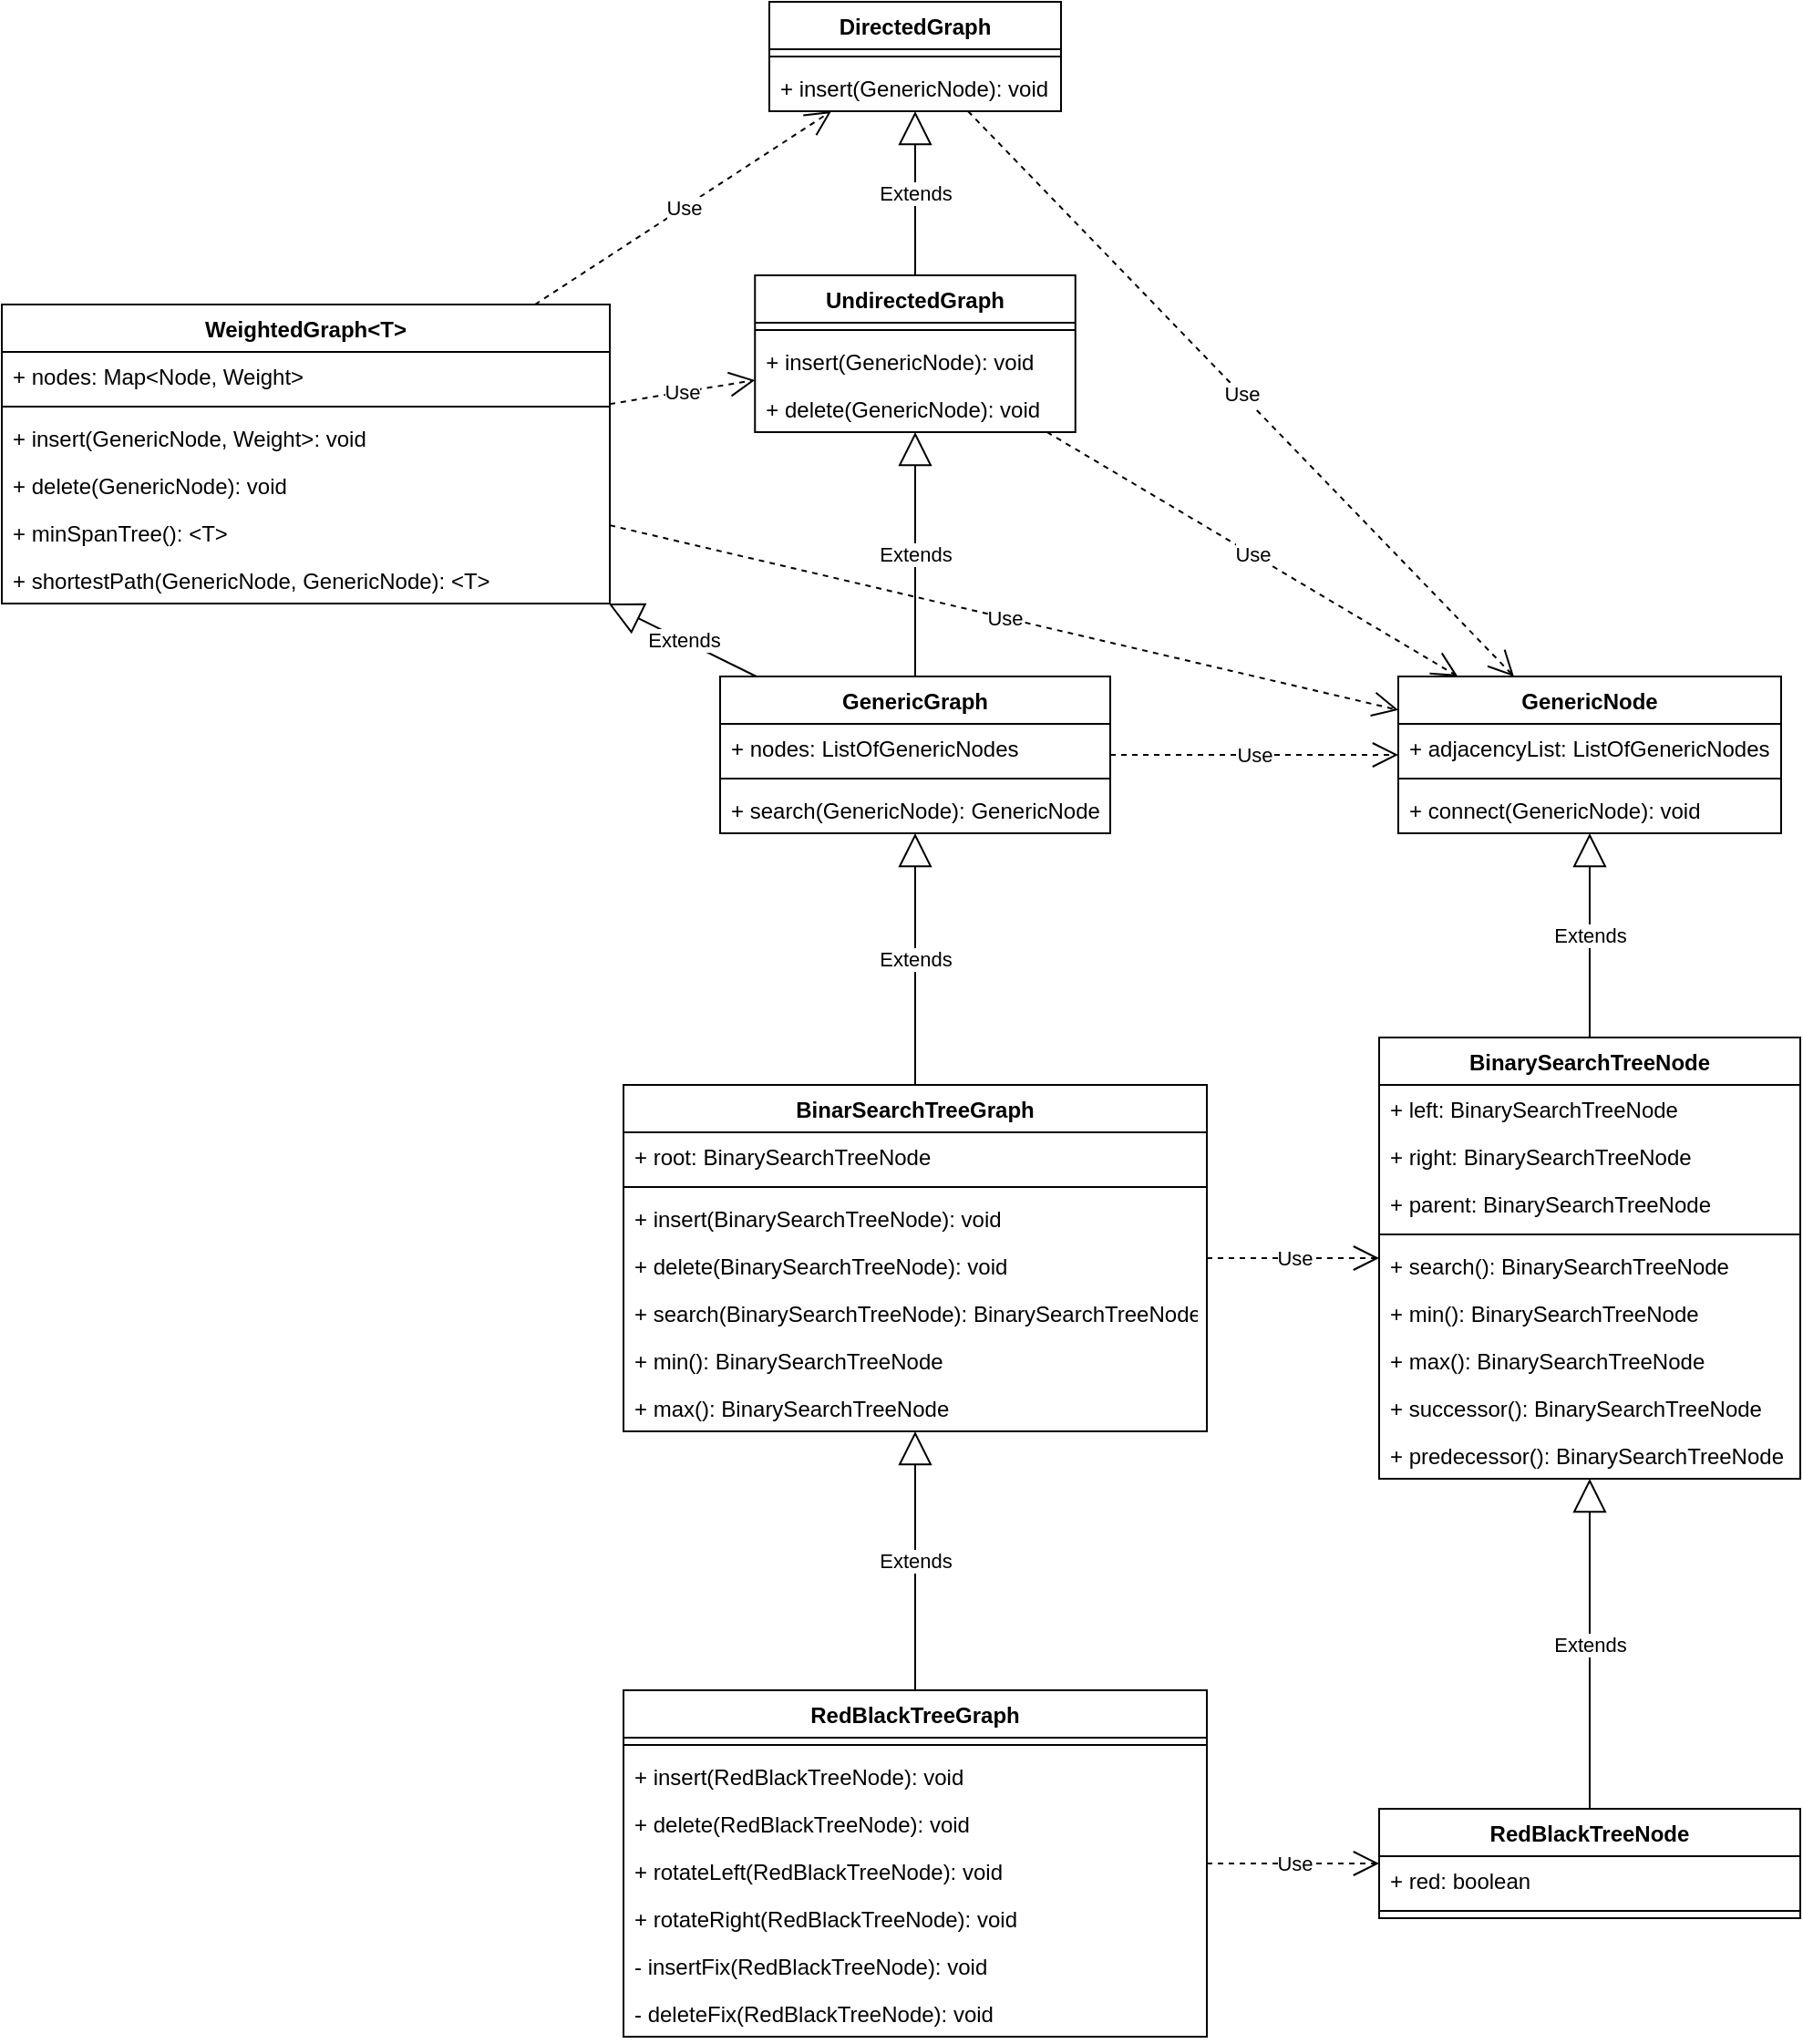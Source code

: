 <mxfile version="20.2.2" type="github">
  <diagram id="C5RBs43oDa-KdzZeNtuy" name="Page-1">
    <mxGraphModel dx="1972" dy="1939" grid="1" gridSize="10" guides="1" tooltips="1" connect="1" arrows="1" fold="1" page="1" pageScale="1" pageWidth="827" pageHeight="1169" math="0" shadow="0">
      <root>
        <mxCell id="WIyWlLk6GJQsqaUBKTNV-0" />
        <mxCell id="WIyWlLk6GJQsqaUBKTNV-1" parent="WIyWlLk6GJQsqaUBKTNV-0" />
        <mxCell id="eS6HoDvDFkSvX2eC2Q-J-0" value="GenericGraph" style="swimlane;fontStyle=1;align=center;verticalAlign=top;childLayout=stackLayout;horizontal=1;startSize=26;horizontalStack=0;resizeParent=1;resizeParentMax=0;resizeLast=0;collapsible=1;marginBottom=0;" parent="WIyWlLk6GJQsqaUBKTNV-1" vertex="1">
          <mxGeometry x="144" y="40" width="214" height="86" as="geometry" />
        </mxCell>
        <mxCell id="eS6HoDvDFkSvX2eC2Q-J-1" value="+ nodes: ListOfGenericNodes" style="text;strokeColor=none;fillColor=none;align=left;verticalAlign=top;spacingLeft=4;spacingRight=4;overflow=hidden;rotatable=0;points=[[0,0.5],[1,0.5]];portConstraint=eastwest;" parent="eS6HoDvDFkSvX2eC2Q-J-0" vertex="1">
          <mxGeometry y="26" width="214" height="26" as="geometry" />
        </mxCell>
        <mxCell id="eS6HoDvDFkSvX2eC2Q-J-2" value="" style="line;strokeWidth=1;fillColor=none;align=left;verticalAlign=middle;spacingTop=-1;spacingLeft=3;spacingRight=3;rotatable=0;labelPosition=right;points=[];portConstraint=eastwest;" parent="eS6HoDvDFkSvX2eC2Q-J-0" vertex="1">
          <mxGeometry y="52" width="214" height="8" as="geometry" />
        </mxCell>
        <mxCell id="eS6HoDvDFkSvX2eC2Q-J-39" value="+ search(GenericNode): GenericNode" style="text;strokeColor=none;fillColor=none;align=left;verticalAlign=top;spacingLeft=4;spacingRight=4;overflow=hidden;rotatable=0;points=[[0,0.5],[1,0.5]];portConstraint=eastwest;" parent="eS6HoDvDFkSvX2eC2Q-J-0" vertex="1">
          <mxGeometry y="60" width="214" height="26" as="geometry" />
        </mxCell>
        <mxCell id="eS6HoDvDFkSvX2eC2Q-J-8" value="GenericNode" style="swimlane;fontStyle=1;align=center;verticalAlign=top;childLayout=stackLayout;horizontal=1;startSize=26;horizontalStack=0;resizeParent=1;resizeParentMax=0;resizeLast=0;collapsible=1;marginBottom=0;" parent="WIyWlLk6GJQsqaUBKTNV-1" vertex="1">
          <mxGeometry x="516" y="40" width="210" height="86" as="geometry" />
        </mxCell>
        <mxCell id="eS6HoDvDFkSvX2eC2Q-J-9" value="+ adjacencyList: ListOfGenericNodes" style="text;strokeColor=none;fillColor=none;align=left;verticalAlign=top;spacingLeft=4;spacingRight=4;overflow=hidden;rotatable=0;points=[[0,0.5],[1,0.5]];portConstraint=eastwest;" parent="eS6HoDvDFkSvX2eC2Q-J-8" vertex="1">
          <mxGeometry y="26" width="210" height="26" as="geometry" />
        </mxCell>
        <mxCell id="eS6HoDvDFkSvX2eC2Q-J-10" value="" style="line;strokeWidth=1;fillColor=none;align=left;verticalAlign=middle;spacingTop=-1;spacingLeft=3;spacingRight=3;rotatable=0;labelPosition=right;points=[];portConstraint=eastwest;" parent="eS6HoDvDFkSvX2eC2Q-J-8" vertex="1">
          <mxGeometry y="52" width="210" height="8" as="geometry" />
        </mxCell>
        <mxCell id="eS6HoDvDFkSvX2eC2Q-J-11" value="+ connect(GenericNode): void" style="text;strokeColor=none;fillColor=none;align=left;verticalAlign=top;spacingLeft=4;spacingRight=4;overflow=hidden;rotatable=0;points=[[0,0.5],[1,0.5]];portConstraint=eastwest;" parent="eS6HoDvDFkSvX2eC2Q-J-8" vertex="1">
          <mxGeometry y="60" width="210" height="26" as="geometry" />
        </mxCell>
        <mxCell id="eS6HoDvDFkSvX2eC2Q-J-12" value="BinarySearchTreeNode" style="swimlane;fontStyle=1;align=center;verticalAlign=top;childLayout=stackLayout;horizontal=1;startSize=26;horizontalStack=0;resizeParent=1;resizeParentMax=0;resizeLast=0;collapsible=1;marginBottom=0;" parent="WIyWlLk6GJQsqaUBKTNV-1" vertex="1">
          <mxGeometry x="505.5" y="238" width="231" height="242" as="geometry" />
        </mxCell>
        <mxCell id="eS6HoDvDFkSvX2eC2Q-J-13" value="+ left: BinarySearchTreeNode" style="text;strokeColor=none;fillColor=none;align=left;verticalAlign=top;spacingLeft=4;spacingRight=4;overflow=hidden;rotatable=0;points=[[0,0.5],[1,0.5]];portConstraint=eastwest;" parent="eS6HoDvDFkSvX2eC2Q-J-12" vertex="1">
          <mxGeometry y="26" width="231" height="26" as="geometry" />
        </mxCell>
        <mxCell id="eS6HoDvDFkSvX2eC2Q-J-16" value="+ right: BinarySearchTreeNode" style="text;strokeColor=none;fillColor=none;align=left;verticalAlign=top;spacingLeft=4;spacingRight=4;overflow=hidden;rotatable=0;points=[[0,0.5],[1,0.5]];portConstraint=eastwest;" parent="eS6HoDvDFkSvX2eC2Q-J-12" vertex="1">
          <mxGeometry y="52" width="231" height="26" as="geometry" />
        </mxCell>
        <mxCell id="eS6HoDvDFkSvX2eC2Q-J-17" value="+ parent: BinarySearchTreeNode" style="text;strokeColor=none;fillColor=none;align=left;verticalAlign=top;spacingLeft=4;spacingRight=4;overflow=hidden;rotatable=0;points=[[0,0.5],[1,0.5]];portConstraint=eastwest;" parent="eS6HoDvDFkSvX2eC2Q-J-12" vertex="1">
          <mxGeometry y="78" width="231" height="26" as="geometry" />
        </mxCell>
        <mxCell id="eS6HoDvDFkSvX2eC2Q-J-14" value="" style="line;strokeWidth=1;fillColor=none;align=left;verticalAlign=middle;spacingTop=-1;spacingLeft=3;spacingRight=3;rotatable=0;labelPosition=right;points=[];portConstraint=eastwest;" parent="eS6HoDvDFkSvX2eC2Q-J-12" vertex="1">
          <mxGeometry y="104" width="231" height="8" as="geometry" />
        </mxCell>
        <mxCell id="eS6HoDvDFkSvX2eC2Q-J-28" value="+ search(): BinarySearchTreeNode" style="text;strokeColor=none;fillColor=none;align=left;verticalAlign=top;spacingLeft=4;spacingRight=4;overflow=hidden;rotatable=0;points=[[0,0.5],[1,0.5]];portConstraint=eastwest;" parent="eS6HoDvDFkSvX2eC2Q-J-12" vertex="1">
          <mxGeometry y="112" width="231" height="26" as="geometry" />
        </mxCell>
        <mxCell id="eS6HoDvDFkSvX2eC2Q-J-31" value="+ min(): BinarySearchTreeNode" style="text;strokeColor=none;fillColor=none;align=left;verticalAlign=top;spacingLeft=4;spacingRight=4;overflow=hidden;rotatable=0;points=[[0,0.5],[1,0.5]];portConstraint=eastwest;" parent="eS6HoDvDFkSvX2eC2Q-J-12" vertex="1">
          <mxGeometry y="138" width="231" height="26" as="geometry" />
        </mxCell>
        <mxCell id="eS6HoDvDFkSvX2eC2Q-J-30" value="+ max(): BinarySearchTreeNode" style="text;strokeColor=none;fillColor=none;align=left;verticalAlign=top;spacingLeft=4;spacingRight=4;overflow=hidden;rotatable=0;points=[[0,0.5],[1,0.5]];portConstraint=eastwest;" parent="eS6HoDvDFkSvX2eC2Q-J-12" vertex="1">
          <mxGeometry y="164" width="231" height="26" as="geometry" />
        </mxCell>
        <mxCell id="eS6HoDvDFkSvX2eC2Q-J-33" value="+ successor(): BinarySearchTreeNode" style="text;strokeColor=none;fillColor=none;align=left;verticalAlign=top;spacingLeft=4;spacingRight=4;overflow=hidden;rotatable=0;points=[[0,0.5],[1,0.5]];portConstraint=eastwest;" parent="eS6HoDvDFkSvX2eC2Q-J-12" vertex="1">
          <mxGeometry y="190" width="231" height="26" as="geometry" />
        </mxCell>
        <mxCell id="eS6HoDvDFkSvX2eC2Q-J-32" value="+ predecessor(): BinarySearchTreeNode" style="text;strokeColor=none;fillColor=none;align=left;verticalAlign=top;spacingLeft=4;spacingRight=4;overflow=hidden;rotatable=0;points=[[0,0.5],[1,0.5]];portConstraint=eastwest;" parent="eS6HoDvDFkSvX2eC2Q-J-12" vertex="1">
          <mxGeometry y="216" width="231" height="26" as="geometry" />
        </mxCell>
        <mxCell id="eS6HoDvDFkSvX2eC2Q-J-18" value="BinarSearchTreeGraph" style="swimlane;fontStyle=1;align=center;verticalAlign=top;childLayout=stackLayout;horizontal=1;startSize=26;horizontalStack=0;resizeParent=1;resizeParentMax=0;resizeLast=0;collapsible=1;marginBottom=0;" parent="WIyWlLk6GJQsqaUBKTNV-1" vertex="1">
          <mxGeometry x="91" y="264" width="320" height="190" as="geometry" />
        </mxCell>
        <mxCell id="eS6HoDvDFkSvX2eC2Q-J-19" value="+ root: BinarySearchTreeNode" style="text;strokeColor=none;fillColor=none;align=left;verticalAlign=top;spacingLeft=4;spacingRight=4;overflow=hidden;rotatable=0;points=[[0,0.5],[1,0.5]];portConstraint=eastwest;" parent="eS6HoDvDFkSvX2eC2Q-J-18" vertex="1">
          <mxGeometry y="26" width="320" height="26" as="geometry" />
        </mxCell>
        <mxCell id="eS6HoDvDFkSvX2eC2Q-J-20" value="" style="line;strokeWidth=1;fillColor=none;align=left;verticalAlign=middle;spacingTop=-1;spacingLeft=3;spacingRight=3;rotatable=0;labelPosition=right;points=[];portConstraint=eastwest;" parent="eS6HoDvDFkSvX2eC2Q-J-18" vertex="1">
          <mxGeometry y="52" width="320" height="8" as="geometry" />
        </mxCell>
        <mxCell id="eS6HoDvDFkSvX2eC2Q-J-22" value="+ insert(BinarySearchTreeNode): void" style="text;strokeColor=none;fillColor=none;align=left;verticalAlign=top;spacingLeft=4;spacingRight=4;overflow=hidden;rotatable=0;points=[[0,0.5],[1,0.5]];portConstraint=eastwest;" parent="eS6HoDvDFkSvX2eC2Q-J-18" vertex="1">
          <mxGeometry y="60" width="320" height="26" as="geometry" />
        </mxCell>
        <mxCell id="eS6HoDvDFkSvX2eC2Q-J-23" value="+ delete(BinarySearchTreeNode): void" style="text;strokeColor=none;fillColor=none;align=left;verticalAlign=top;spacingLeft=4;spacingRight=4;overflow=hidden;rotatable=0;points=[[0,0.5],[1,0.5]];portConstraint=eastwest;" parent="eS6HoDvDFkSvX2eC2Q-J-18" vertex="1">
          <mxGeometry y="86" width="320" height="26" as="geometry" />
        </mxCell>
        <mxCell id="eS6HoDvDFkSvX2eC2Q-J-26" value="+ search(BinarySearchTreeNode): BinarySearchTreeNode" style="text;strokeColor=none;fillColor=none;align=left;verticalAlign=top;spacingLeft=4;spacingRight=4;overflow=hidden;rotatable=0;points=[[0,0.5],[1,0.5]];portConstraint=eastwest;" parent="eS6HoDvDFkSvX2eC2Q-J-18" vertex="1">
          <mxGeometry y="112" width="320" height="26" as="geometry" />
        </mxCell>
        <mxCell id="eS6HoDvDFkSvX2eC2Q-J-27" value="+ min(): BinarySearchTreeNode" style="text;strokeColor=none;fillColor=none;align=left;verticalAlign=top;spacingLeft=4;spacingRight=4;overflow=hidden;rotatable=0;points=[[0,0.5],[1,0.5]];portConstraint=eastwest;" parent="eS6HoDvDFkSvX2eC2Q-J-18" vertex="1">
          <mxGeometry y="138" width="320" height="26" as="geometry" />
        </mxCell>
        <mxCell id="eS6HoDvDFkSvX2eC2Q-J-25" value="+ max(): BinarySearchTreeNode" style="text;strokeColor=none;fillColor=none;align=left;verticalAlign=top;spacingLeft=4;spacingRight=4;overflow=hidden;rotatable=0;points=[[0,0.5],[1,0.5]];portConstraint=eastwest;" parent="eS6HoDvDFkSvX2eC2Q-J-18" vertex="1">
          <mxGeometry y="164" width="320" height="26" as="geometry" />
        </mxCell>
        <mxCell id="eS6HoDvDFkSvX2eC2Q-J-40" value="Extends" style="endArrow=block;endSize=16;endFill=0;html=1;rounded=0;" parent="WIyWlLk6GJQsqaUBKTNV-1" source="eS6HoDvDFkSvX2eC2Q-J-12" target="eS6HoDvDFkSvX2eC2Q-J-8" edge="1">
          <mxGeometry width="160" relative="1" as="geometry">
            <mxPoint x="345.5" y="660" as="sourcePoint" />
            <mxPoint x="505.5" y="660" as="targetPoint" />
          </mxGeometry>
        </mxCell>
        <mxCell id="eS6HoDvDFkSvX2eC2Q-J-41" value="Extends" style="endArrow=block;endSize=16;endFill=0;html=1;rounded=0;" parent="WIyWlLk6GJQsqaUBKTNV-1" source="eS6HoDvDFkSvX2eC2Q-J-18" target="eS6HoDvDFkSvX2eC2Q-J-0" edge="1">
          <mxGeometry width="160" relative="1" as="geometry">
            <mxPoint x="520" y="585" as="sourcePoint" />
            <mxPoint x="680" y="585" as="targetPoint" />
          </mxGeometry>
        </mxCell>
        <mxCell id="eS6HoDvDFkSvX2eC2Q-J-42" value="Use" style="endArrow=open;endSize=12;dashed=1;html=1;rounded=0;" parent="WIyWlLk6GJQsqaUBKTNV-1" source="eS6HoDvDFkSvX2eC2Q-J-18" target="eS6HoDvDFkSvX2eC2Q-J-12" edge="1">
          <mxGeometry width="160" relative="1" as="geometry">
            <mxPoint x="251" y="540" as="sourcePoint" />
            <mxPoint x="411" y="540" as="targetPoint" />
          </mxGeometry>
        </mxCell>
        <mxCell id="eS6HoDvDFkSvX2eC2Q-J-43" value="Use" style="endArrow=open;endSize=12;dashed=1;html=1;rounded=0;" parent="WIyWlLk6GJQsqaUBKTNV-1" source="eS6HoDvDFkSvX2eC2Q-J-0" target="eS6HoDvDFkSvX2eC2Q-J-8" edge="1">
          <mxGeometry width="160" relative="1" as="geometry">
            <mxPoint x="120" y="620" as="sourcePoint" />
            <mxPoint x="280" y="620" as="targetPoint" />
          </mxGeometry>
        </mxCell>
        <mxCell id="eS6HoDvDFkSvX2eC2Q-J-52" value="RedBlackTreeNode" style="swimlane;fontStyle=1;align=center;verticalAlign=top;childLayout=stackLayout;horizontal=1;startSize=26;horizontalStack=0;resizeParent=1;resizeParentMax=0;resizeLast=0;collapsible=1;marginBottom=0;" parent="WIyWlLk6GJQsqaUBKTNV-1" vertex="1">
          <mxGeometry x="505.5" y="661" width="231" height="60" as="geometry" />
        </mxCell>
        <mxCell id="eS6HoDvDFkSvX2eC2Q-J-73" value="+ red: boolean" style="text;strokeColor=none;fillColor=none;align=left;verticalAlign=top;spacingLeft=4;spacingRight=4;overflow=hidden;rotatable=0;points=[[0,0.5],[1,0.5]];portConstraint=eastwest;" parent="eS6HoDvDFkSvX2eC2Q-J-52" vertex="1">
          <mxGeometry y="26" width="231" height="26" as="geometry" />
        </mxCell>
        <mxCell id="eS6HoDvDFkSvX2eC2Q-J-56" value="" style="line;strokeWidth=1;fillColor=none;align=left;verticalAlign=middle;spacingTop=-1;spacingLeft=3;spacingRight=3;rotatable=0;labelPosition=right;points=[];portConstraint=eastwest;" parent="eS6HoDvDFkSvX2eC2Q-J-52" vertex="1">
          <mxGeometry y="52" width="231" height="8" as="geometry" />
        </mxCell>
        <mxCell id="eS6HoDvDFkSvX2eC2Q-J-62" value="RedBlackTreeGraph" style="swimlane;fontStyle=1;align=center;verticalAlign=top;childLayout=stackLayout;horizontal=1;startSize=26;horizontalStack=0;resizeParent=1;resizeParentMax=0;resizeLast=0;collapsible=1;marginBottom=0;" parent="WIyWlLk6GJQsqaUBKTNV-1" vertex="1">
          <mxGeometry x="91" y="596" width="320" height="190" as="geometry" />
        </mxCell>
        <mxCell id="eS6HoDvDFkSvX2eC2Q-J-64" value="" style="line;strokeWidth=1;fillColor=none;align=left;verticalAlign=middle;spacingTop=-1;spacingLeft=3;spacingRight=3;rotatable=0;labelPosition=right;points=[];portConstraint=eastwest;" parent="eS6HoDvDFkSvX2eC2Q-J-62" vertex="1">
          <mxGeometry y="26" width="320" height="8" as="geometry" />
        </mxCell>
        <mxCell id="eS6HoDvDFkSvX2eC2Q-J-65" value="+ insert(RedBlackTreeNode): void" style="text;strokeColor=none;fillColor=none;align=left;verticalAlign=top;spacingLeft=4;spacingRight=4;overflow=hidden;rotatable=0;points=[[0,0.5],[1,0.5]];portConstraint=eastwest;" parent="eS6HoDvDFkSvX2eC2Q-J-62" vertex="1">
          <mxGeometry y="34" width="320" height="26" as="geometry" />
        </mxCell>
        <mxCell id="eS6HoDvDFkSvX2eC2Q-J-66" value="+ delete(RedBlackTreeNode): void" style="text;strokeColor=none;fillColor=none;align=left;verticalAlign=top;spacingLeft=4;spacingRight=4;overflow=hidden;rotatable=0;points=[[0,0.5],[1,0.5]];portConstraint=eastwest;" parent="eS6HoDvDFkSvX2eC2Q-J-62" vertex="1">
          <mxGeometry y="60" width="320" height="26" as="geometry" />
        </mxCell>
        <mxCell id="eS6HoDvDFkSvX2eC2Q-J-75" value="+ rotateLeft(RedBlackTreeNode): void" style="text;strokeColor=none;fillColor=none;align=left;verticalAlign=top;spacingLeft=4;spacingRight=4;overflow=hidden;rotatable=0;points=[[0,0.5],[1,0.5]];portConstraint=eastwest;" parent="eS6HoDvDFkSvX2eC2Q-J-62" vertex="1">
          <mxGeometry y="86" width="320" height="26" as="geometry" />
        </mxCell>
        <mxCell id="eS6HoDvDFkSvX2eC2Q-J-76" value="+ rotateRight(RedBlackTreeNode): void" style="text;strokeColor=none;fillColor=none;align=left;verticalAlign=top;spacingLeft=4;spacingRight=4;overflow=hidden;rotatable=0;points=[[0,0.5],[1,0.5]];portConstraint=eastwest;" parent="eS6HoDvDFkSvX2eC2Q-J-62" vertex="1">
          <mxGeometry y="112" width="320" height="26" as="geometry" />
        </mxCell>
        <mxCell id="eS6HoDvDFkSvX2eC2Q-J-77" value="- insertFix(RedBlackTreeNode): void" style="text;strokeColor=none;fillColor=none;align=left;verticalAlign=top;spacingLeft=4;spacingRight=4;overflow=hidden;rotatable=0;points=[[0,0.5],[1,0.5]];portConstraint=eastwest;" parent="eS6HoDvDFkSvX2eC2Q-J-62" vertex="1">
          <mxGeometry y="138" width="320" height="26" as="geometry" />
        </mxCell>
        <mxCell id="eS6HoDvDFkSvX2eC2Q-J-78" value="- deleteFix(RedBlackTreeNode): void" style="text;strokeColor=none;fillColor=none;align=left;verticalAlign=top;spacingLeft=4;spacingRight=4;overflow=hidden;rotatable=0;points=[[0,0.5],[1,0.5]];portConstraint=eastwest;" parent="eS6HoDvDFkSvX2eC2Q-J-62" vertex="1">
          <mxGeometry y="164" width="320" height="26" as="geometry" />
        </mxCell>
        <mxCell id="eS6HoDvDFkSvX2eC2Q-J-70" value="Use" style="endArrow=open;endSize=12;dashed=1;html=1;rounded=0;" parent="WIyWlLk6GJQsqaUBKTNV-1" source="eS6HoDvDFkSvX2eC2Q-J-62" target="eS6HoDvDFkSvX2eC2Q-J-52" edge="1">
          <mxGeometry width="160" relative="1" as="geometry">
            <mxPoint x="251" y="872" as="sourcePoint" />
            <mxPoint x="411" y="872" as="targetPoint" />
          </mxGeometry>
        </mxCell>
        <mxCell id="eS6HoDvDFkSvX2eC2Q-J-71" value="Extends" style="endArrow=block;endSize=16;endFill=0;html=1;rounded=0;" parent="WIyWlLk6GJQsqaUBKTNV-1" source="eS6HoDvDFkSvX2eC2Q-J-52" target="eS6HoDvDFkSvX2eC2Q-J-12" edge="1">
          <mxGeometry width="160" relative="1" as="geometry">
            <mxPoint x="330" y="480" as="sourcePoint" />
            <mxPoint x="490" y="480" as="targetPoint" />
          </mxGeometry>
        </mxCell>
        <mxCell id="eS6HoDvDFkSvX2eC2Q-J-72" value="Extends" style="endArrow=block;endSize=16;endFill=0;html=1;rounded=0;" parent="WIyWlLk6GJQsqaUBKTNV-1" source="eS6HoDvDFkSvX2eC2Q-J-62" target="eS6HoDvDFkSvX2eC2Q-J-18" edge="1">
          <mxGeometry width="160" relative="1" as="geometry">
            <mxPoint x="330" y="480" as="sourcePoint" />
            <mxPoint x="490" y="480" as="targetPoint" />
          </mxGeometry>
        </mxCell>
        <mxCell id="yFcrIbK3tD3mlh5QORiN-0" value="WeightedGraph&lt;T&gt;" style="swimlane;fontStyle=1;align=center;verticalAlign=top;childLayout=stackLayout;horizontal=1;startSize=26;horizontalStack=0;resizeParent=1;resizeParentMax=0;resizeLast=0;collapsible=1;marginBottom=0;" parent="WIyWlLk6GJQsqaUBKTNV-1" vertex="1">
          <mxGeometry x="-250" y="-164" width="333.5" height="164" as="geometry" />
        </mxCell>
        <mxCell id="yFcrIbK3tD3mlh5QORiN-1" value="+ nodes: Map&lt;Node, Weight&gt;" style="text;strokeColor=none;fillColor=none;align=left;verticalAlign=top;spacingLeft=4;spacingRight=4;overflow=hidden;rotatable=0;points=[[0,0.5],[1,0.5]];portConstraint=eastwest;" parent="yFcrIbK3tD3mlh5QORiN-0" vertex="1">
          <mxGeometry y="26" width="333.5" height="26" as="geometry" />
        </mxCell>
        <mxCell id="yFcrIbK3tD3mlh5QORiN-2" value="" style="line;strokeWidth=1;fillColor=none;align=left;verticalAlign=middle;spacingTop=-1;spacingLeft=3;spacingRight=3;rotatable=0;labelPosition=right;points=[];portConstraint=eastwest;" parent="yFcrIbK3tD3mlh5QORiN-0" vertex="1">
          <mxGeometry y="52" width="333.5" height="8" as="geometry" />
        </mxCell>
        <mxCell id="yFcrIbK3tD3mlh5QORiN-3" value="+ insert(GenericNode, Weight&gt;: void" style="text;strokeColor=none;fillColor=none;align=left;verticalAlign=top;spacingLeft=4;spacingRight=4;overflow=hidden;rotatable=0;points=[[0,0.5],[1,0.5]];portConstraint=eastwest;" parent="yFcrIbK3tD3mlh5QORiN-0" vertex="1">
          <mxGeometry y="60" width="333.5" height="26" as="geometry" />
        </mxCell>
        <mxCell id="yFcrIbK3tD3mlh5QORiN-4" value="+ delete(GenericNode): void" style="text;strokeColor=none;fillColor=none;align=left;verticalAlign=top;spacingLeft=4;spacingRight=4;overflow=hidden;rotatable=0;points=[[0,0.5],[1,0.5]];portConstraint=eastwest;" parent="yFcrIbK3tD3mlh5QORiN-0" vertex="1">
          <mxGeometry y="86" width="333.5" height="26" as="geometry" />
        </mxCell>
        <mxCell id="yFcrIbK3tD3mlh5QORiN-5" value="+ minSpanTree(): &lt;T&gt;" style="text;strokeColor=none;fillColor=none;align=left;verticalAlign=top;spacingLeft=4;spacingRight=4;overflow=hidden;rotatable=0;points=[[0,0.5],[1,0.5]];portConstraint=eastwest;" parent="yFcrIbK3tD3mlh5QORiN-0" vertex="1">
          <mxGeometry y="112" width="333.5" height="26" as="geometry" />
        </mxCell>
        <mxCell id="qK0qUKL3-IAERw0iEWZI-0" value="+ shortestPath(GenericNode, GenericNode): &lt;T&gt;" style="text;strokeColor=none;fillColor=none;align=left;verticalAlign=top;spacingLeft=4;spacingRight=4;overflow=hidden;rotatable=0;points=[[0,0.5],[1,0.5]];portConstraint=eastwest;" vertex="1" parent="yFcrIbK3tD3mlh5QORiN-0">
          <mxGeometry y="138" width="333.5" height="26" as="geometry" />
        </mxCell>
        <mxCell id="qK0qUKL3-IAERw0iEWZI-1" value="UndirectedGraph" style="swimlane;fontStyle=1;align=center;verticalAlign=top;childLayout=stackLayout;horizontal=1;startSize=26;horizontalStack=0;resizeParent=1;resizeParentMax=0;resizeLast=0;collapsible=1;marginBottom=0;" vertex="1" parent="WIyWlLk6GJQsqaUBKTNV-1">
          <mxGeometry x="163.13" y="-180" width="175.75" height="86" as="geometry" />
        </mxCell>
        <mxCell id="qK0qUKL3-IAERw0iEWZI-3" value="" style="line;strokeWidth=1;fillColor=none;align=left;verticalAlign=middle;spacingTop=-1;spacingLeft=3;spacingRight=3;rotatable=0;labelPosition=right;points=[];portConstraint=eastwest;" vertex="1" parent="qK0qUKL3-IAERw0iEWZI-1">
          <mxGeometry y="26" width="175.75" height="8" as="geometry" />
        </mxCell>
        <mxCell id="qK0qUKL3-IAERw0iEWZI-4" value="+ insert(GenericNode): void" style="text;strokeColor=none;fillColor=none;align=left;verticalAlign=top;spacingLeft=4;spacingRight=4;overflow=hidden;rotatable=0;points=[[0,0.5],[1,0.5]];portConstraint=eastwest;" vertex="1" parent="qK0qUKL3-IAERw0iEWZI-1">
          <mxGeometry y="34" width="175.75" height="26" as="geometry" />
        </mxCell>
        <mxCell id="qK0qUKL3-IAERw0iEWZI-5" value="+ delete(GenericNode): void" style="text;strokeColor=none;fillColor=none;align=left;verticalAlign=top;spacingLeft=4;spacingRight=4;overflow=hidden;rotatable=0;points=[[0,0.5],[1,0.5]];portConstraint=eastwest;" vertex="1" parent="qK0qUKL3-IAERw0iEWZI-1">
          <mxGeometry y="60" width="175.75" height="26" as="geometry" />
        </mxCell>
        <mxCell id="qK0qUKL3-IAERw0iEWZI-6" value="DirectedGraph" style="swimlane;fontStyle=1;align=center;verticalAlign=top;childLayout=stackLayout;horizontal=1;startSize=26;horizontalStack=0;resizeParent=1;resizeParentMax=0;resizeLast=0;collapsible=1;marginBottom=0;" vertex="1" parent="WIyWlLk6GJQsqaUBKTNV-1">
          <mxGeometry x="171" y="-330" width="160" height="60" as="geometry" />
        </mxCell>
        <mxCell id="qK0qUKL3-IAERw0iEWZI-8" value="" style="line;strokeWidth=1;fillColor=none;align=left;verticalAlign=middle;spacingTop=-1;spacingLeft=3;spacingRight=3;rotatable=0;labelPosition=right;points=[];portConstraint=eastwest;" vertex="1" parent="qK0qUKL3-IAERw0iEWZI-6">
          <mxGeometry y="26" width="160" height="8" as="geometry" />
        </mxCell>
        <mxCell id="qK0qUKL3-IAERw0iEWZI-9" value="+ insert(GenericNode): void" style="text;strokeColor=none;fillColor=none;align=left;verticalAlign=top;spacingLeft=4;spacingRight=4;overflow=hidden;rotatable=0;points=[[0,0.5],[1,0.5]];portConstraint=eastwest;" vertex="1" parent="qK0qUKL3-IAERw0iEWZI-6">
          <mxGeometry y="34" width="160" height="26" as="geometry" />
        </mxCell>
        <mxCell id="qK0qUKL3-IAERw0iEWZI-10" value="Extends" style="endArrow=block;endSize=16;endFill=0;html=1;rounded=0;" edge="1" parent="WIyWlLk6GJQsqaUBKTNV-1" source="qK0qUKL3-IAERw0iEWZI-1" target="qK0qUKL3-IAERw0iEWZI-6">
          <mxGeometry width="160" relative="1" as="geometry">
            <mxPoint x="330" y="-40" as="sourcePoint" />
            <mxPoint x="490" y="-40" as="targetPoint" />
          </mxGeometry>
        </mxCell>
        <mxCell id="qK0qUKL3-IAERw0iEWZI-11" value="Extends" style="endArrow=block;endSize=16;endFill=0;html=1;rounded=0;" edge="1" parent="WIyWlLk6GJQsqaUBKTNV-1" source="eS6HoDvDFkSvX2eC2Q-J-0" target="qK0qUKL3-IAERw0iEWZI-1">
          <mxGeometry width="160" relative="1" as="geometry">
            <mxPoint x="330" y="-40" as="sourcePoint" />
            <mxPoint x="490" y="-40" as="targetPoint" />
          </mxGeometry>
        </mxCell>
        <mxCell id="qK0qUKL3-IAERw0iEWZI-12" value="Extends" style="endArrow=block;endSize=16;endFill=0;html=1;rounded=0;" edge="1" parent="WIyWlLk6GJQsqaUBKTNV-1" source="eS6HoDvDFkSvX2eC2Q-J-0" target="yFcrIbK3tD3mlh5QORiN-0">
          <mxGeometry width="160" relative="1" as="geometry">
            <mxPoint x="330" y="-40" as="sourcePoint" />
            <mxPoint x="490" y="-40" as="targetPoint" />
          </mxGeometry>
        </mxCell>
        <mxCell id="qK0qUKL3-IAERw0iEWZI-13" value="Use" style="endArrow=open;endSize=12;dashed=1;html=1;rounded=0;" edge="1" parent="WIyWlLk6GJQsqaUBKTNV-1" source="yFcrIbK3tD3mlh5QORiN-0" target="qK0qUKL3-IAERw0iEWZI-6">
          <mxGeometry width="160" relative="1" as="geometry">
            <mxPoint x="330" y="-40" as="sourcePoint" />
            <mxPoint x="490" y="-40" as="targetPoint" />
          </mxGeometry>
        </mxCell>
        <mxCell id="qK0qUKL3-IAERw0iEWZI-14" value="Use" style="endArrow=open;endSize=12;dashed=1;html=1;rounded=0;" edge="1" parent="WIyWlLk6GJQsqaUBKTNV-1" source="yFcrIbK3tD3mlh5QORiN-0" target="qK0qUKL3-IAERw0iEWZI-1">
          <mxGeometry width="160" relative="1" as="geometry">
            <mxPoint x="330" y="-40" as="sourcePoint" />
            <mxPoint x="490" y="-40" as="targetPoint" />
          </mxGeometry>
        </mxCell>
        <mxCell id="qK0qUKL3-IAERw0iEWZI-15" value="Use" style="endArrow=open;endSize=12;dashed=1;html=1;rounded=0;" edge="1" parent="WIyWlLk6GJQsqaUBKTNV-1" source="yFcrIbK3tD3mlh5QORiN-0" target="eS6HoDvDFkSvX2eC2Q-J-8">
          <mxGeometry width="160" relative="1" as="geometry">
            <mxPoint x="330" y="-40" as="sourcePoint" />
            <mxPoint x="490" y="-40" as="targetPoint" />
          </mxGeometry>
        </mxCell>
        <mxCell id="qK0qUKL3-IAERw0iEWZI-16" value="Use" style="endArrow=open;endSize=12;dashed=1;html=1;rounded=0;" edge="1" parent="WIyWlLk6GJQsqaUBKTNV-1" source="qK0qUKL3-IAERw0iEWZI-6" target="eS6HoDvDFkSvX2eC2Q-J-8">
          <mxGeometry width="160" relative="1" as="geometry">
            <mxPoint x="330" y="-40" as="sourcePoint" />
            <mxPoint x="490" y="-40" as="targetPoint" />
          </mxGeometry>
        </mxCell>
        <mxCell id="qK0qUKL3-IAERw0iEWZI-17" value="Use" style="endArrow=open;endSize=12;dashed=1;html=1;rounded=0;" edge="1" parent="WIyWlLk6GJQsqaUBKTNV-1" source="qK0qUKL3-IAERw0iEWZI-1" target="eS6HoDvDFkSvX2eC2Q-J-8">
          <mxGeometry width="160" relative="1" as="geometry">
            <mxPoint x="330" y="-40" as="sourcePoint" />
            <mxPoint x="490" y="-40" as="targetPoint" />
          </mxGeometry>
        </mxCell>
      </root>
    </mxGraphModel>
  </diagram>
</mxfile>
